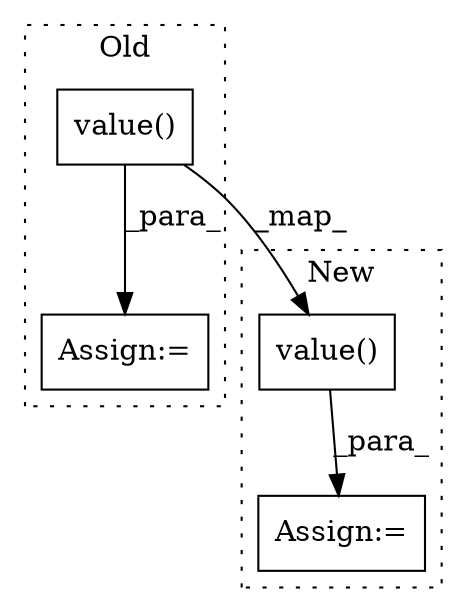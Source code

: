 digraph G {
subgraph cluster0 {
1 [label="value()" a="75" s="2127,2139" l="11,1" shape="box"];
4 [label="Assign:=" a="68" s="2438" l="3" shape="box"];
label = "Old";
style="dotted";
}
subgraph cluster1 {
2 [label="value()" a="75" s="2558,2570" l="11,18" shape="box"];
3 [label="Assign:=" a="68" s="2876" l="3" shape="box"];
label = "New";
style="dotted";
}
1 -> 2 [label="_map_"];
1 -> 4 [label="_para_"];
2 -> 3 [label="_para_"];
}